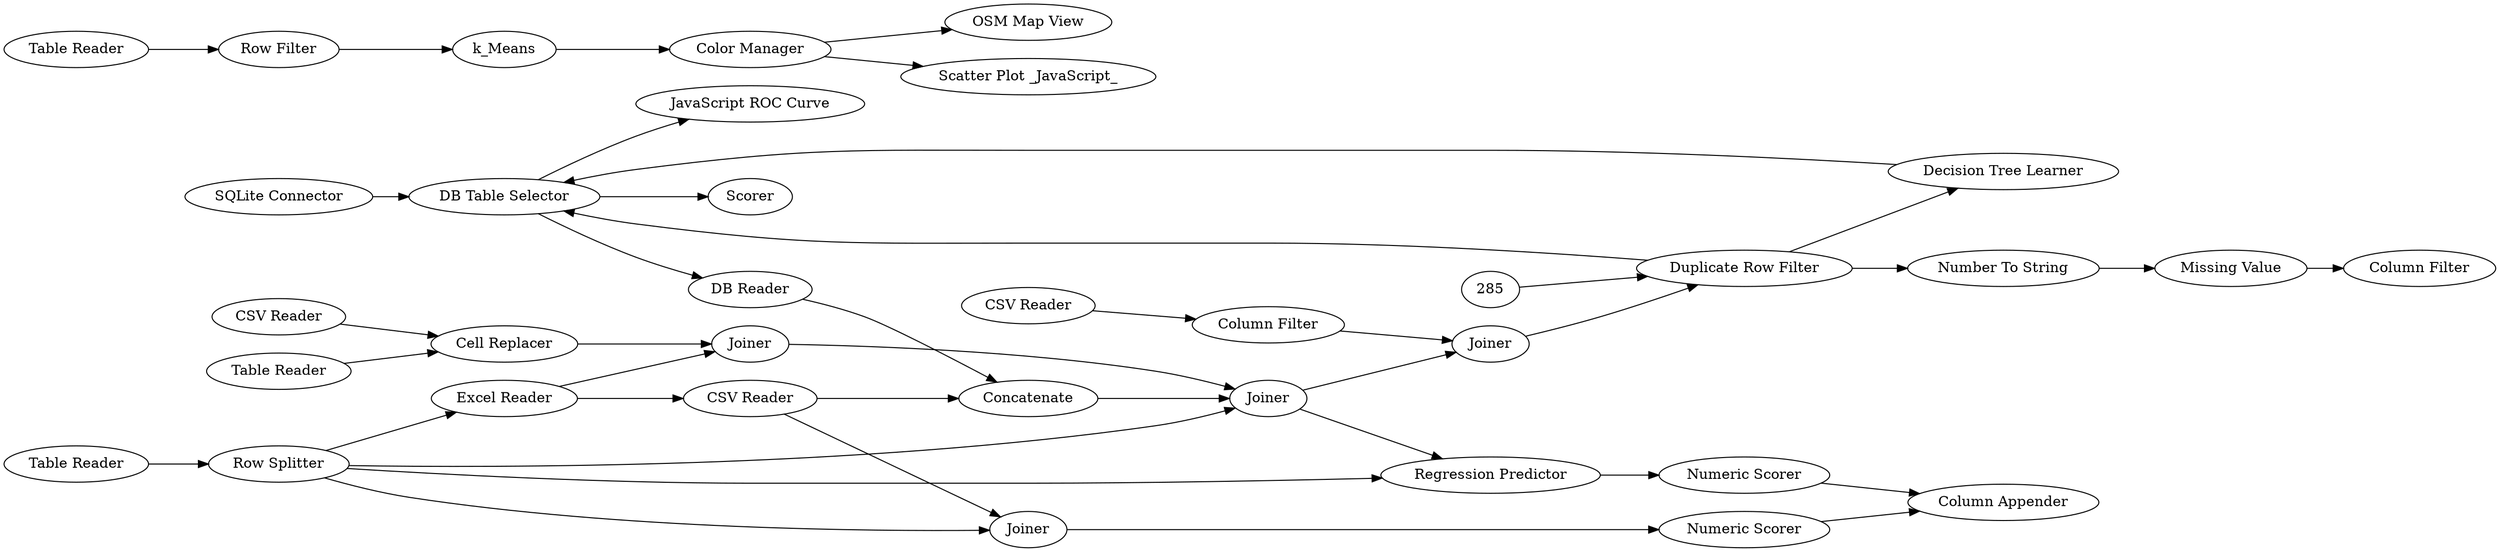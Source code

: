 digraph {
	248 [label="Decision Tree Predictor"]
	249 [label=Partitioning]
	257 [label=GroupBy]
	258 [label="Column Rename"]
	261 [label="Linear Regression Learner"]
	274 [label="Row Filter"]
	275 [label="OSM Map View"]
	276 [label="Color Manager"]
	277 [label="Decision Tree Learner"]
	278 [label="JavaScript ROC Curve"]
	129 [label="Cell Replacer"]
	143 [label=Concatenate]
	240 [label="Missing Value"]
	246 [label="SQLite Connector"]
	247 [label="DB Reader"]
	248 [label="DB Table Selector"]
	249 [label="Duplicate Row Filter"]
	250 [label="Number To String"]
	253 [label="Column Filter"]
	254 [label="Column Filter"]
	255 [label="CSV Reader"]
	256 [label="CSV Reader"]
	257 [label="Excel Reader"]
	258 [label="CSV Reader"]
	259 [label="Table Reader"]
	260 [label=Joiner]
	261 [label=Joiner]
	262 [label=Joiner]
	292 [label=k_Means]
	294 [label="Row Splitter"]
	295 [label="Regression Predictor"]
	296 [label="Scatter Plot _JavaScript_"]
	298 [label="Numeric Scorer"]
	305 [label="Numeric Scorer"]
	312 [label=Scorer]
	313 [label="Column Appender"]
	314 [label="Table Reader"]
	315 [label=Joiner]
	316 [label="Table Reader"]
	129 -> 260
	143 -> 261
	240 -> 254
	246 -> 248
	247 -> 143
	248 -> 247
	249 -> 250
	250 -> 240
	253 -> 262
	255 -> 253
	256 -> 129
	257 -> 260
	258 -> 143
	259 -> 129
	260 -> 261
	261 -> 262
	262 -> 249
	248 -> 312
	248 -> 278
	249 -> 248
	249 -> 277
	257 -> 258
	258 -> 315
	261 -> 295
	274 -> 292
	276 -> 275
	276 -> 296
	277 -> 248
	285 -> 249
	292 -> 276
	294 -> 295
	294 -> 261
	294 -> 257
	294 -> 315
	295 -> 298
	298 -> 313
	305 -> 313
	314 -> 294
	315 -> 305
	316 -> 274
	rankdir=LR
}

